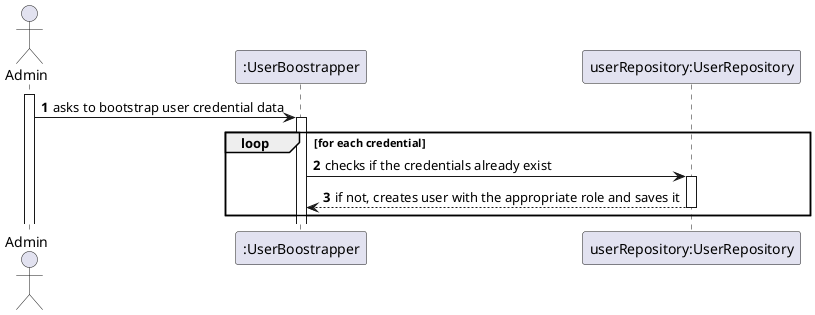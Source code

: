 @startuml
'https://plantuml.com/sequence-diagram

autoactivate on
autonumber

actor "Admin" as User
participant ":UserBoostrapper" as Ctrl
participant "userRepository:UserRepository" as Repo

activate User

User -> Ctrl: asks to bootstrap user credential data
loop for each credential
    Ctrl -> Repo: checks if the credentials already exist
    Repo --> Ctrl: if not, creates user with the appropriate role and saves it
end loop


@enduml